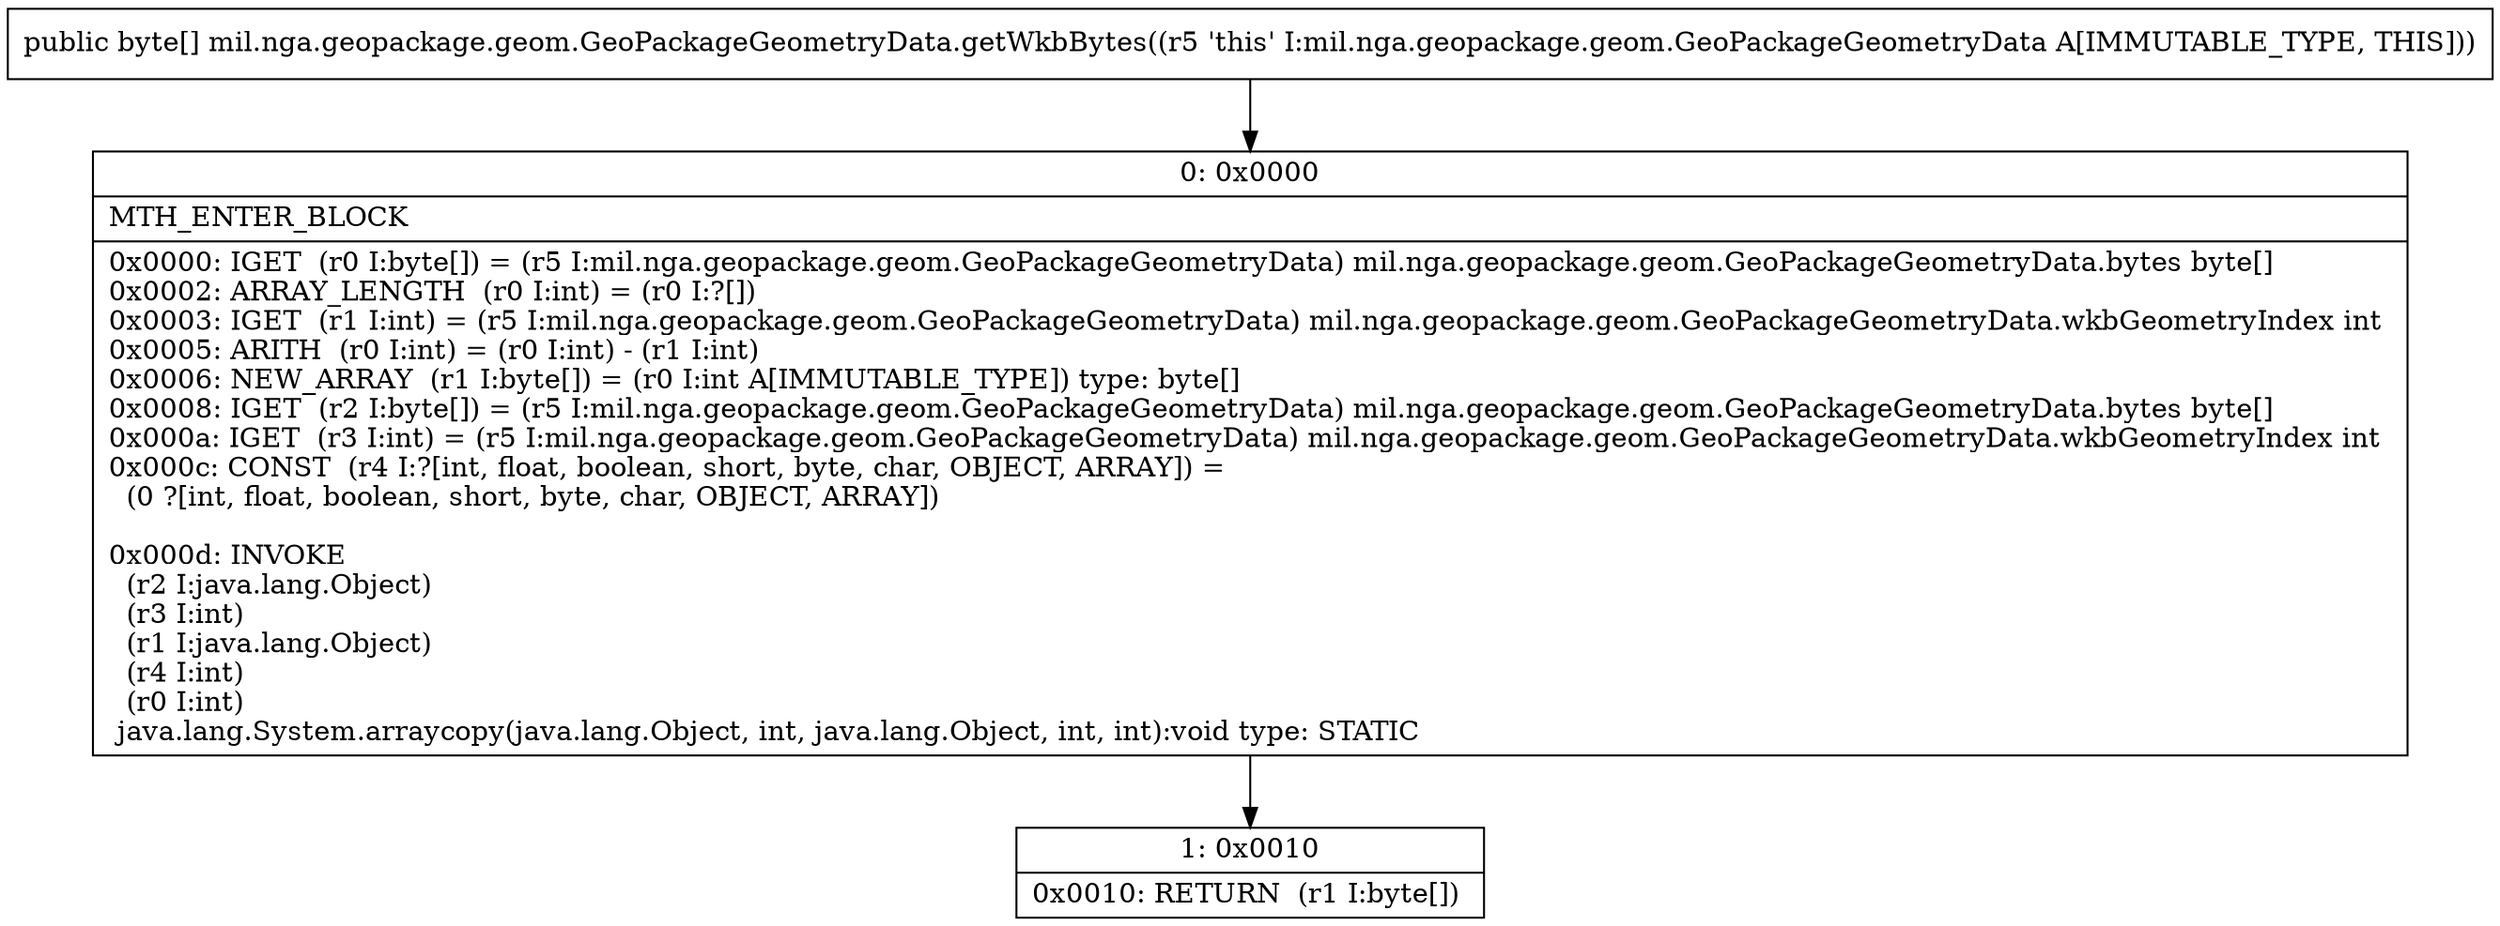 digraph "CFG formil.nga.geopackage.geom.GeoPackageGeometryData.getWkbBytes()[B" {
Node_0 [shape=record,label="{0\:\ 0x0000|MTH_ENTER_BLOCK\l|0x0000: IGET  (r0 I:byte[]) = (r5 I:mil.nga.geopackage.geom.GeoPackageGeometryData) mil.nga.geopackage.geom.GeoPackageGeometryData.bytes byte[] \l0x0002: ARRAY_LENGTH  (r0 I:int) = (r0 I:?[]) \l0x0003: IGET  (r1 I:int) = (r5 I:mil.nga.geopackage.geom.GeoPackageGeometryData) mil.nga.geopackage.geom.GeoPackageGeometryData.wkbGeometryIndex int \l0x0005: ARITH  (r0 I:int) = (r0 I:int) \- (r1 I:int) \l0x0006: NEW_ARRAY  (r1 I:byte[]) = (r0 I:int A[IMMUTABLE_TYPE]) type: byte[] \l0x0008: IGET  (r2 I:byte[]) = (r5 I:mil.nga.geopackage.geom.GeoPackageGeometryData) mil.nga.geopackage.geom.GeoPackageGeometryData.bytes byte[] \l0x000a: IGET  (r3 I:int) = (r5 I:mil.nga.geopackage.geom.GeoPackageGeometryData) mil.nga.geopackage.geom.GeoPackageGeometryData.wkbGeometryIndex int \l0x000c: CONST  (r4 I:?[int, float, boolean, short, byte, char, OBJECT, ARRAY]) = \l  (0 ?[int, float, boolean, short, byte, char, OBJECT, ARRAY])\l \l0x000d: INVOKE  \l  (r2 I:java.lang.Object)\l  (r3 I:int)\l  (r1 I:java.lang.Object)\l  (r4 I:int)\l  (r0 I:int)\l java.lang.System.arraycopy(java.lang.Object, int, java.lang.Object, int, int):void type: STATIC \l}"];
Node_1 [shape=record,label="{1\:\ 0x0010|0x0010: RETURN  (r1 I:byte[]) \l}"];
MethodNode[shape=record,label="{public byte[] mil.nga.geopackage.geom.GeoPackageGeometryData.getWkbBytes((r5 'this' I:mil.nga.geopackage.geom.GeoPackageGeometryData A[IMMUTABLE_TYPE, THIS])) }"];
MethodNode -> Node_0;
Node_0 -> Node_1;
}

